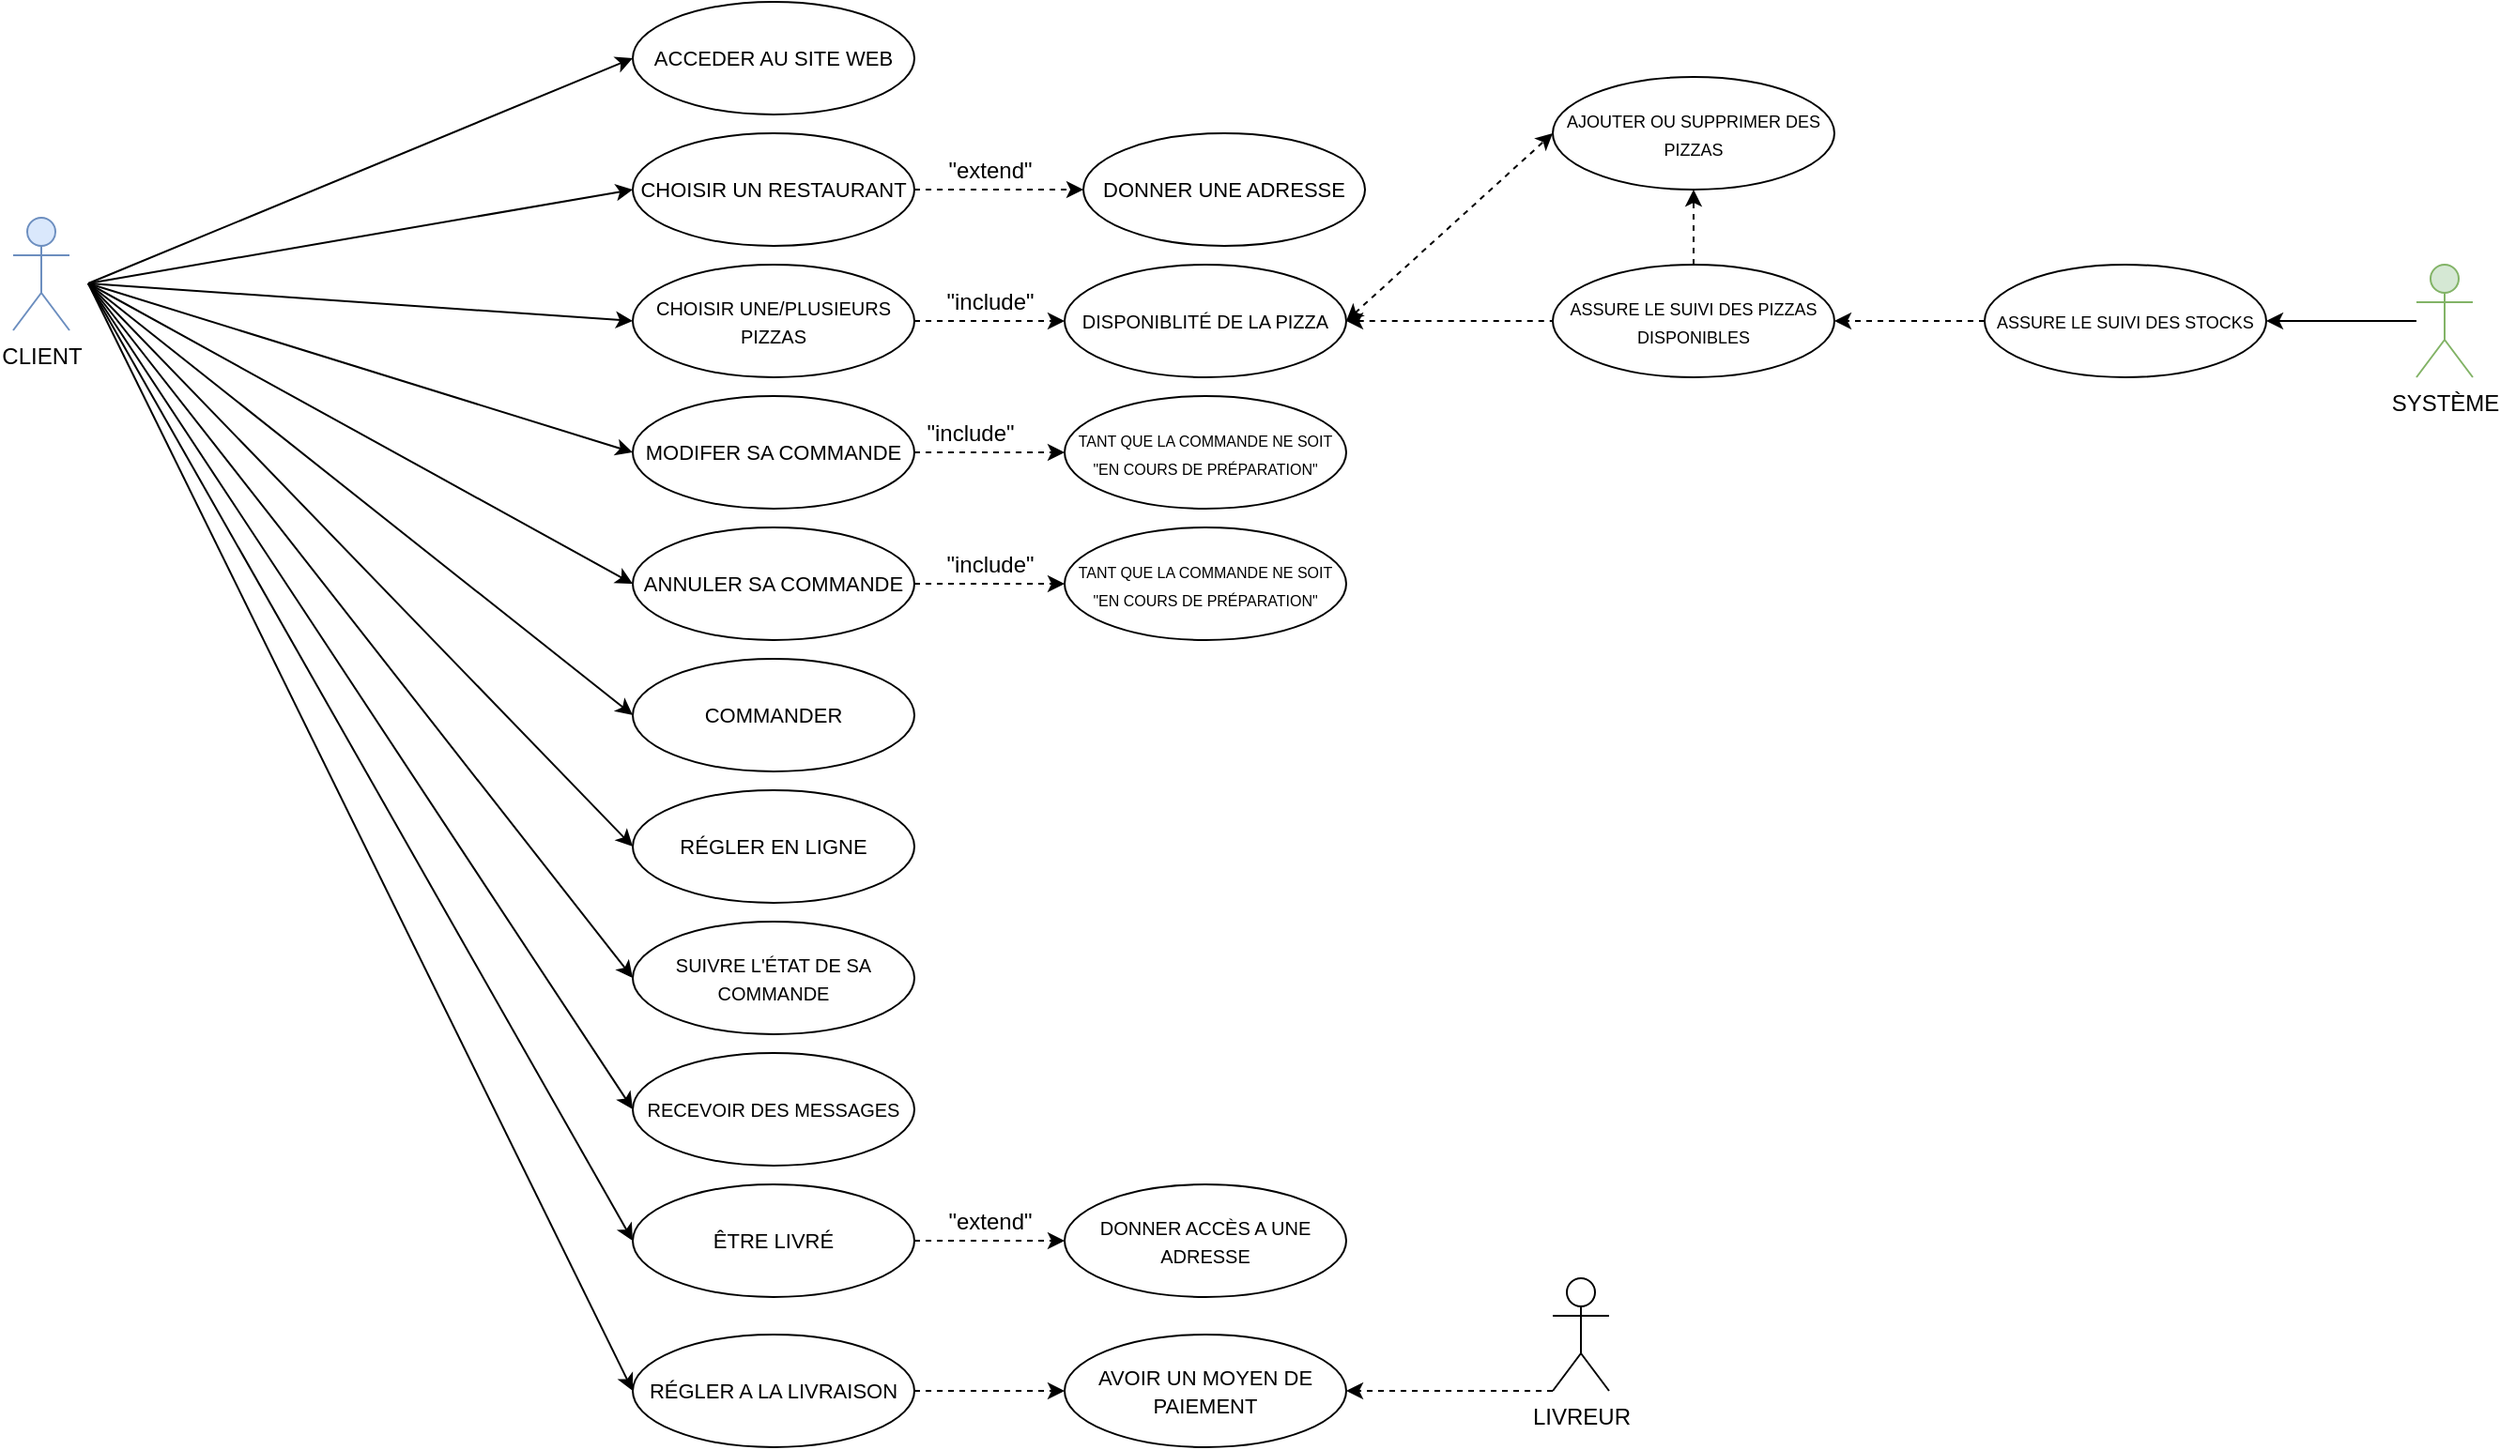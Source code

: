 <mxfile version="12.9.10" type="github">
  <diagram id="UFQtD4HVYV3ZrvzeGqqZ" name="Page-1">
    <mxGraphModel dx="946" dy="522" grid="1" gridSize="10" guides="1" tooltips="1" connect="1" arrows="1" fold="1" page="1" pageScale="1" pageWidth="827" pageHeight="1169" math="0" shadow="0">
      <root>
        <mxCell id="0" />
        <mxCell id="1" parent="0" />
        <mxCell id="yTkPrfJT6yr5neGQz8j2-2" value="SYSTÈME" style="shape=umlActor;verticalLabelPosition=bottom;labelBackgroundColor=#ffffff;verticalAlign=top;html=1;outlineConnect=0;fillColor=#d5e8d4;strokeColor=#82b366;" vertex="1" parent="1">
          <mxGeometry x="1350" y="580" width="30" height="60" as="geometry" />
        </mxCell>
        <mxCell id="yTkPrfJT6yr5neGQz8j2-3" value="CLIENT" style="shape=umlActor;verticalLabelPosition=bottom;labelBackgroundColor=#ffffff;verticalAlign=top;html=1;outlineConnect=0;fillColor=#dae8fc;strokeColor=#6c8ebf;" vertex="1" parent="1">
          <mxGeometry x="70" y="555" width="30" height="60" as="geometry" />
        </mxCell>
        <mxCell id="yTkPrfJT6yr5neGQz8j2-4" value="&lt;font style=&quot;font-size: 11px&quot;&gt;ACCEDER AU SITE WEB&lt;/font&gt;" style="ellipse;whiteSpace=wrap;html=1;" vertex="1" parent="1">
          <mxGeometry x="400" y="440" width="150" height="60" as="geometry" />
        </mxCell>
        <mxCell id="yTkPrfJT6yr5neGQz8j2-24" value="" style="endArrow=classic;html=1;entryX=0;entryY=0.5;entryDx=0;entryDy=0;" edge="1" parent="1" target="yTkPrfJT6yr5neGQz8j2-4">
          <mxGeometry width="50" height="50" relative="1" as="geometry">
            <mxPoint x="110" y="590" as="sourcePoint" />
            <mxPoint x="160" y="540" as="targetPoint" />
          </mxGeometry>
        </mxCell>
        <mxCell id="yTkPrfJT6yr5neGQz8j2-37" value="" style="edgeStyle=orthogonalEdgeStyle;rounded=0;orthogonalLoop=1;jettySize=auto;html=1;dashed=1;" edge="1" parent="1" source="yTkPrfJT6yr5neGQz8j2-26" target="yTkPrfJT6yr5neGQz8j2-36">
          <mxGeometry relative="1" as="geometry" />
        </mxCell>
        <mxCell id="yTkPrfJT6yr5neGQz8j2-38" value="&quot;include&quot;" style="text;html=1;align=center;verticalAlign=middle;resizable=0;points=[];" vertex="1" connectable="0" parent="yTkPrfJT6yr5neGQz8j2-37">
          <mxGeometry x="0.225" relative="1" as="geometry">
            <mxPoint x="-9" y="-10" as="offset" />
          </mxGeometry>
        </mxCell>
        <mxCell id="yTkPrfJT6yr5neGQz8j2-26" value="&lt;font style=&quot;font-size: 10px&quot;&gt;CHOISIR UNE/PLUSIEURS PIZZAS&lt;/font&gt;" style="ellipse;whiteSpace=wrap;html=1;" vertex="1" parent="1">
          <mxGeometry x="400" y="580" width="150" height="60" as="geometry" />
        </mxCell>
        <mxCell id="yTkPrfJT6yr5neGQz8j2-36" value="&lt;font style=&quot;font-size: 10px&quot;&gt;DISPONIBLITÉ DE LA PIZZA&lt;/font&gt;" style="ellipse;whiteSpace=wrap;html=1;" vertex="1" parent="1">
          <mxGeometry x="630" y="580" width="150" height="60" as="geometry" />
        </mxCell>
        <mxCell id="yTkPrfJT6yr5neGQz8j2-27" value="&lt;font style=&quot;font-size: 11px&quot;&gt;COMMANDER&lt;/font&gt;" style="ellipse;whiteSpace=wrap;html=1;" vertex="1" parent="1">
          <mxGeometry x="400" y="790" width="150" height="60" as="geometry" />
        </mxCell>
        <mxCell id="yTkPrfJT6yr5neGQz8j2-28" value="" style="endArrow=classic;html=1;entryX=0;entryY=0.5;entryDx=0;entryDy=0;" edge="1" parent="1" target="yTkPrfJT6yr5neGQz8j2-26">
          <mxGeometry width="50" height="50" relative="1" as="geometry">
            <mxPoint x="110" y="590" as="sourcePoint" />
            <mxPoint x="520" y="680" as="targetPoint" />
          </mxGeometry>
        </mxCell>
        <mxCell id="yTkPrfJT6yr5neGQz8j2-30" value="" style="endArrow=classic;html=1;entryX=0;entryY=0.5;entryDx=0;entryDy=0;" edge="1" parent="1" target="yTkPrfJT6yr5neGQz8j2-27">
          <mxGeometry width="50" height="50" relative="1" as="geometry">
            <mxPoint x="110" y="590" as="sourcePoint" />
            <mxPoint x="160" y="540" as="targetPoint" />
          </mxGeometry>
        </mxCell>
        <mxCell id="yTkPrfJT6yr5neGQz8j2-33" value="" style="edgeStyle=orthogonalEdgeStyle;rounded=0;orthogonalLoop=1;jettySize=auto;html=1;dashed=1;" edge="1" parent="1" source="yTkPrfJT6yr5neGQz8j2-31" target="yTkPrfJT6yr5neGQz8j2-32">
          <mxGeometry relative="1" as="geometry" />
        </mxCell>
        <mxCell id="yTkPrfJT6yr5neGQz8j2-31" value="&lt;font style=&quot;font-size: 11px&quot;&gt;CHOISIR UN RESTAURANT&lt;/font&gt;" style="ellipse;whiteSpace=wrap;html=1;" vertex="1" parent="1">
          <mxGeometry x="400" y="510" width="150" height="60" as="geometry" />
        </mxCell>
        <mxCell id="yTkPrfJT6yr5neGQz8j2-32" value="&lt;font style=&quot;font-size: 11px&quot;&gt;DONNER UNE ADRESSE&lt;/font&gt;" style="ellipse;whiteSpace=wrap;html=1;" vertex="1" parent="1">
          <mxGeometry x="640" y="510" width="150" height="60" as="geometry" />
        </mxCell>
        <mxCell id="yTkPrfJT6yr5neGQz8j2-34" value="" style="endArrow=classic;html=1;entryX=0;entryY=0.5;entryDx=0;entryDy=0;" edge="1" parent="1" target="yTkPrfJT6yr5neGQz8j2-31">
          <mxGeometry width="50" height="50" relative="1" as="geometry">
            <mxPoint x="110" y="590" as="sourcePoint" />
            <mxPoint x="160" y="540" as="targetPoint" />
          </mxGeometry>
        </mxCell>
        <mxCell id="yTkPrfJT6yr5neGQz8j2-35" value="&quot;extend&quot;" style="text;html=1;align=center;verticalAlign=middle;resizable=0;points=[];autosize=1;" vertex="1" parent="1">
          <mxGeometry x="560" y="520" width="60" height="20" as="geometry" />
        </mxCell>
        <mxCell id="yTkPrfJT6yr5neGQz8j2-42" value="" style="edgeStyle=orthogonalEdgeStyle;rounded=0;orthogonalLoop=1;jettySize=auto;html=1;dashed=1;" edge="1" parent="1" source="yTkPrfJT6yr5neGQz8j2-39" target="yTkPrfJT6yr5neGQz8j2-41">
          <mxGeometry relative="1" as="geometry" />
        </mxCell>
        <mxCell id="yTkPrfJT6yr5neGQz8j2-39" value="&lt;font style=&quot;font-size: 11px&quot;&gt;MODIFER SA COMMANDE&lt;/font&gt;" style="ellipse;whiteSpace=wrap;html=1;" vertex="1" parent="1">
          <mxGeometry x="400" y="650" width="150" height="60" as="geometry" />
        </mxCell>
        <mxCell id="yTkPrfJT6yr5neGQz8j2-41" value="&lt;font style=&quot;font-size: 8px&quot;&gt;TANT QUE LA COMMANDE NE SOIT &quot;EN COURS DE PRÉPARATION&quot;&lt;/font&gt;" style="ellipse;whiteSpace=wrap;html=1;" vertex="1" parent="1">
          <mxGeometry x="630" y="650" width="150" height="60" as="geometry" />
        </mxCell>
        <mxCell id="yTkPrfJT6yr5neGQz8j2-40" value="" style="endArrow=classic;html=1;entryX=0;entryY=0.5;entryDx=0;entryDy=0;" edge="1" parent="1" target="yTkPrfJT6yr5neGQz8j2-39">
          <mxGeometry width="50" height="50" relative="1" as="geometry">
            <mxPoint x="110" y="590" as="sourcePoint" />
            <mxPoint x="160" y="540" as="targetPoint" />
          </mxGeometry>
        </mxCell>
        <mxCell id="yTkPrfJT6yr5neGQz8j2-43" value="&quot;include&quot;" style="text;html=1;strokeColor=none;fillColor=none;align=center;verticalAlign=middle;whiteSpace=wrap;rounded=0;" vertex="1" parent="1">
          <mxGeometry x="560" y="660" width="40" height="20" as="geometry" />
        </mxCell>
        <mxCell id="yTkPrfJT6yr5neGQz8j2-47" value="" style="edgeStyle=orthogonalEdgeStyle;rounded=0;orthogonalLoop=1;jettySize=auto;html=1;dashed=1;" edge="1" parent="1" source="yTkPrfJT6yr5neGQz8j2-44" target="yTkPrfJT6yr5neGQz8j2-46">
          <mxGeometry relative="1" as="geometry" />
        </mxCell>
        <mxCell id="yTkPrfJT6yr5neGQz8j2-44" value="&lt;font style=&quot;font-size: 11px&quot;&gt;ANNULER SA COMMANDE&lt;/font&gt;" style="ellipse;whiteSpace=wrap;html=1;" vertex="1" parent="1">
          <mxGeometry x="400" y="720" width="150" height="60" as="geometry" />
        </mxCell>
        <mxCell id="yTkPrfJT6yr5neGQz8j2-46" value="&lt;span style=&quot;font-size: 8px&quot;&gt;TANT QUE LA COMMANDE NE SOIT &quot;EN COURS DE PRÉPARATION&quot;&lt;/span&gt;" style="ellipse;whiteSpace=wrap;html=1;" vertex="1" parent="1">
          <mxGeometry x="630" y="720" width="150" height="60" as="geometry" />
        </mxCell>
        <mxCell id="yTkPrfJT6yr5neGQz8j2-45" value="" style="endArrow=classic;html=1;entryX=0;entryY=0.5;entryDx=0;entryDy=0;" edge="1" parent="1" target="yTkPrfJT6yr5neGQz8j2-44">
          <mxGeometry width="50" height="50" relative="1" as="geometry">
            <mxPoint x="110" y="590" as="sourcePoint" />
            <mxPoint x="170" y="540" as="targetPoint" />
          </mxGeometry>
        </mxCell>
        <mxCell id="yTkPrfJT6yr5neGQz8j2-48" value="&quot;include&quot;" style="text;html=1;align=center;verticalAlign=middle;resizable=0;points=[];autosize=1;" vertex="1" parent="1">
          <mxGeometry x="560" y="730" width="60" height="20" as="geometry" />
        </mxCell>
        <mxCell id="yTkPrfJT6yr5neGQz8j2-53" value="" style="edgeStyle=orthogonalEdgeStyle;rounded=0;orthogonalLoop=1;jettySize=auto;html=1;dashed=1;" edge="1" parent="1" source="yTkPrfJT6yr5neGQz8j2-49" target="yTkPrfJT6yr5neGQz8j2-52">
          <mxGeometry relative="1" as="geometry" />
        </mxCell>
        <mxCell id="yTkPrfJT6yr5neGQz8j2-54" value="&quot;extend&quot;" style="text;html=1;align=center;verticalAlign=middle;resizable=0;points=[];" vertex="1" connectable="0" parent="yTkPrfJT6yr5neGQz8j2-53">
          <mxGeometry x="0.05" y="-2" relative="1" as="geometry">
            <mxPoint x="-2" y="-12" as="offset" />
          </mxGeometry>
        </mxCell>
        <mxCell id="yTkPrfJT6yr5neGQz8j2-49" value="&lt;span style=&quot;font-size: 11px&quot;&gt;ÊTRE LIVRÉ&lt;/span&gt;" style="ellipse;whiteSpace=wrap;html=1;" vertex="1" parent="1">
          <mxGeometry x="400" y="1070" width="150" height="60" as="geometry" />
        </mxCell>
        <mxCell id="yTkPrfJT6yr5neGQz8j2-52" value="&lt;font style=&quot;font-size: 10px&quot;&gt;DONNER ACCÈS A UNE ADRESSE&lt;/font&gt;" style="ellipse;whiteSpace=wrap;html=1;" vertex="1" parent="1">
          <mxGeometry x="630" y="1070" width="150" height="60" as="geometry" />
        </mxCell>
        <mxCell id="yTkPrfJT6yr5neGQz8j2-51" value="" style="endArrow=classic;html=1;entryX=0;entryY=0.5;entryDx=0;entryDy=0;" edge="1" parent="1" target="yTkPrfJT6yr5neGQz8j2-49">
          <mxGeometry width="50" height="50" relative="1" as="geometry">
            <mxPoint x="110" y="590" as="sourcePoint" />
            <mxPoint x="320" y="840" as="targetPoint" />
          </mxGeometry>
        </mxCell>
        <mxCell id="yTkPrfJT6yr5neGQz8j2-56" value="&lt;font style=&quot;font-size: 11px&quot;&gt;RÉGLER EN LIGNE&lt;/font&gt;" style="ellipse;whiteSpace=wrap;html=1;" vertex="1" parent="1">
          <mxGeometry x="400" y="860" width="150" height="60" as="geometry" />
        </mxCell>
        <mxCell id="yTkPrfJT6yr5neGQz8j2-57" value="" style="endArrow=classic;html=1;entryX=0;entryY=0.5;entryDx=0;entryDy=0;" edge="1" parent="1" target="yTkPrfJT6yr5neGQz8j2-56">
          <mxGeometry width="50" height="50" relative="1" as="geometry">
            <mxPoint x="110" y="590" as="sourcePoint" />
            <mxPoint x="170" y="535" as="targetPoint" />
          </mxGeometry>
        </mxCell>
        <mxCell id="yTkPrfJT6yr5neGQz8j2-58" value="&lt;font style=&quot;font-size: 10px&quot;&gt;SUIVRE L&#39;ÉTAT DE SA COMMANDE&lt;/font&gt;" style="ellipse;whiteSpace=wrap;html=1;" vertex="1" parent="1">
          <mxGeometry x="400" y="930" width="150" height="60" as="geometry" />
        </mxCell>
        <mxCell id="yTkPrfJT6yr5neGQz8j2-59" value="" style="endArrow=classic;html=1;entryX=0;entryY=0.5;entryDx=0;entryDy=0;" edge="1" parent="1" target="yTkPrfJT6yr5neGQz8j2-58">
          <mxGeometry width="50" height="50" relative="1" as="geometry">
            <mxPoint x="110" y="590" as="sourcePoint" />
            <mxPoint x="160" y="540" as="targetPoint" />
          </mxGeometry>
        </mxCell>
        <mxCell id="yTkPrfJT6yr5neGQz8j2-60" value="&lt;font style=&quot;font-size: 10px&quot;&gt;RECEVOIR DES MESSAGES&lt;/font&gt;" style="ellipse;whiteSpace=wrap;html=1;" vertex="1" parent="1">
          <mxGeometry x="400" y="1000" width="150" height="60" as="geometry" />
        </mxCell>
        <mxCell id="yTkPrfJT6yr5neGQz8j2-61" value="" style="endArrow=classic;html=1;entryX=0;entryY=0.5;entryDx=0;entryDy=0;" edge="1" parent="1" target="yTkPrfJT6yr5neGQz8j2-60">
          <mxGeometry width="50" height="50" relative="1" as="geometry">
            <mxPoint x="110" y="590" as="sourcePoint" />
            <mxPoint x="160" y="540" as="targetPoint" />
          </mxGeometry>
        </mxCell>
        <mxCell id="yTkPrfJT6yr5neGQz8j2-65" value="" style="edgeStyle=orthogonalEdgeStyle;rounded=0;orthogonalLoop=1;jettySize=auto;html=1;dashed=1;" edge="1" parent="1" source="yTkPrfJT6yr5neGQz8j2-62" target="yTkPrfJT6yr5neGQz8j2-64">
          <mxGeometry relative="1" as="geometry" />
        </mxCell>
        <mxCell id="yTkPrfJT6yr5neGQz8j2-62" value="&lt;span style=&quot;font-size: 11px&quot;&gt;RÉGLER A LA LIVRAISON&lt;/span&gt;" style="ellipse;whiteSpace=wrap;html=1;" vertex="1" parent="1">
          <mxGeometry x="400" y="1150" width="150" height="60" as="geometry" />
        </mxCell>
        <mxCell id="yTkPrfJT6yr5neGQz8j2-64" value="&lt;span style=&quot;font-size: 11px&quot;&gt;AVOIR UN MOYEN DE PAIEMENT&lt;/span&gt;" style="ellipse;whiteSpace=wrap;html=1;" vertex="1" parent="1">
          <mxGeometry x="630" y="1150" width="150" height="60" as="geometry" />
        </mxCell>
        <mxCell id="yTkPrfJT6yr5neGQz8j2-63" value="" style="endArrow=classic;html=1;entryX=0;entryY=0.5;entryDx=0;entryDy=0;" edge="1" parent="1" target="yTkPrfJT6yr5neGQz8j2-62">
          <mxGeometry width="50" height="50" relative="1" as="geometry">
            <mxPoint x="110" y="590" as="sourcePoint" />
            <mxPoint x="400" y="1180" as="targetPoint" />
          </mxGeometry>
        </mxCell>
        <mxCell id="yTkPrfJT6yr5neGQz8j2-69" value="LIVREUR" style="shape=umlActor;verticalLabelPosition=bottom;labelBackgroundColor=#ffffff;verticalAlign=top;html=1;outlineConnect=0;" vertex="1" parent="1">
          <mxGeometry x="890" y="1120" width="30" height="60" as="geometry" />
        </mxCell>
        <mxCell id="yTkPrfJT6yr5neGQz8j2-74" value="" style="endArrow=classic;html=1;dashed=1;exitX=0;exitY=1;exitDx=0;exitDy=0;exitPerimeter=0;" edge="1" parent="1" source="yTkPrfJT6yr5neGQz8j2-69">
          <mxGeometry width="50" height="50" relative="1" as="geometry">
            <mxPoint x="860" y="1179.5" as="sourcePoint" />
            <mxPoint x="780" y="1180" as="targetPoint" />
          </mxGeometry>
        </mxCell>
        <mxCell id="yTkPrfJT6yr5neGQz8j2-78" value="&lt;font style=&quot;font-size: 9px&quot;&gt;ASSURE LE SUIVI DES PIZZAS DISPONIBLES&lt;/font&gt;" style="ellipse;whiteSpace=wrap;html=1;" vertex="1" parent="1">
          <mxGeometry x="890" y="580" width="150" height="60" as="geometry" />
        </mxCell>
        <mxCell id="yTkPrfJT6yr5neGQz8j2-81" value="" style="endArrow=none;html=1;dashed=1;entryX=0;entryY=0.5;entryDx=0;entryDy=0;startArrow=classic;startFill=1;endFill=0;" edge="1" parent="1" target="yTkPrfJT6yr5neGQz8j2-78">
          <mxGeometry width="50" height="50" relative="1" as="geometry">
            <mxPoint x="780" y="610" as="sourcePoint" />
            <mxPoint x="830" y="560" as="targetPoint" />
          </mxGeometry>
        </mxCell>
        <mxCell id="yTkPrfJT6yr5neGQz8j2-83" value="" style="edgeStyle=orthogonalEdgeStyle;rounded=0;orthogonalLoop=1;jettySize=auto;html=1;startArrow=classic;startFill=1;endArrow=none;endFill=0;exitX=1;exitY=0.5;exitDx=0;exitDy=0;" edge="1" parent="1" source="yTkPrfJT6yr5neGQz8j2-94" target="yTkPrfJT6yr5neGQz8j2-2">
          <mxGeometry relative="1" as="geometry">
            <mxPoint x="1200" y="610" as="sourcePoint" />
          </mxGeometry>
        </mxCell>
        <mxCell id="yTkPrfJT6yr5neGQz8j2-88" value="&lt;font style=&quot;font-size: 9px&quot;&gt;AJOUTER OU SUPPRIMER DES PIZZAS&lt;/font&gt;" style="ellipse;whiteSpace=wrap;html=1;" vertex="1" parent="1">
          <mxGeometry x="890" y="480" width="150" height="60" as="geometry" />
        </mxCell>
        <mxCell id="yTkPrfJT6yr5neGQz8j2-90" value="" style="endArrow=classic;html=1;entryX=0.5;entryY=1;entryDx=0;entryDy=0;dashed=1;exitX=0.5;exitY=0;exitDx=0;exitDy=0;" edge="1" parent="1" source="yTkPrfJT6yr5neGQz8j2-78" target="yTkPrfJT6yr5neGQz8j2-88">
          <mxGeometry width="50" height="50" relative="1" as="geometry">
            <mxPoint x="1060" y="560" as="sourcePoint" />
            <mxPoint x="1100" y="660" as="targetPoint" />
          </mxGeometry>
        </mxCell>
        <mxCell id="yTkPrfJT6yr5neGQz8j2-93" value="" style="endArrow=classic;html=1;dashed=1;entryX=0;entryY=0.5;entryDx=0;entryDy=0;startArrow=classic;startFill=1;" edge="1" parent="1" target="yTkPrfJT6yr5neGQz8j2-88">
          <mxGeometry width="50" height="50" relative="1" as="geometry">
            <mxPoint x="780" y="610" as="sourcePoint" />
            <mxPoint x="830" y="560" as="targetPoint" />
          </mxGeometry>
        </mxCell>
        <mxCell id="yTkPrfJT6yr5neGQz8j2-94" value="&lt;font style=&quot;font-size: 9px&quot;&gt;ASSURE LE SUIVI DES STOCKS&lt;/font&gt;" style="ellipse;whiteSpace=wrap;html=1;" vertex="1" parent="1">
          <mxGeometry x="1120" y="580" width="150" height="60" as="geometry" />
        </mxCell>
        <mxCell id="yTkPrfJT6yr5neGQz8j2-96" value="" style="endArrow=classic;html=1;dashed=1;entryX=1;entryY=0.5;entryDx=0;entryDy=0;exitX=0;exitY=0.5;exitDx=0;exitDy=0;" edge="1" parent="1" source="yTkPrfJT6yr5neGQz8j2-94" target="yTkPrfJT6yr5neGQz8j2-78">
          <mxGeometry width="50" height="50" relative="1" as="geometry">
            <mxPoint x="1050" y="710" as="sourcePoint" />
            <mxPoint x="1100" y="660" as="targetPoint" />
          </mxGeometry>
        </mxCell>
      </root>
    </mxGraphModel>
  </diagram>
</mxfile>
